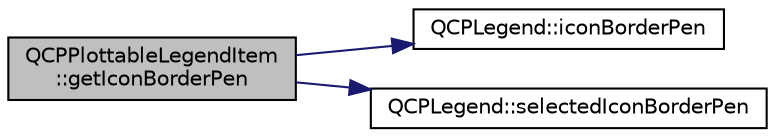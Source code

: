 digraph "QCPPlottableLegendItem::getIconBorderPen"
{
 // LATEX_PDF_SIZE
  edge [fontname="Helvetica",fontsize="10",labelfontname="Helvetica",labelfontsize="10"];
  node [fontname="Helvetica",fontsize="10",shape=record];
  rankdir="LR";
  Node1 [label="QCPPlottableLegendItem\l::getIconBorderPen",height=0.2,width=0.4,color="black", fillcolor="grey75", style="filled", fontcolor="black",tooltip=" "];
  Node1 -> Node2 [color="midnightblue",fontsize="10",style="solid",fontname="Helvetica"];
  Node2 [label="QCPLegend::iconBorderPen",height=0.2,width=0.4,color="black", fillcolor="white", style="filled",URL="$classQCPLegend.html#a5b91d2ea68a4dd20238f660b80cd9945",tooltip=" "];
  Node1 -> Node3 [color="midnightblue",fontsize="10",style="solid",fontname="Helvetica"];
  Node3 [label="QCPLegend::selectedIconBorderPen",height=0.2,width=0.4,color="black", fillcolor="white", style="filled",URL="$classQCPLegend.html#ad8eb320ca3a25928982a65163e8f883b",tooltip=" "];
}
